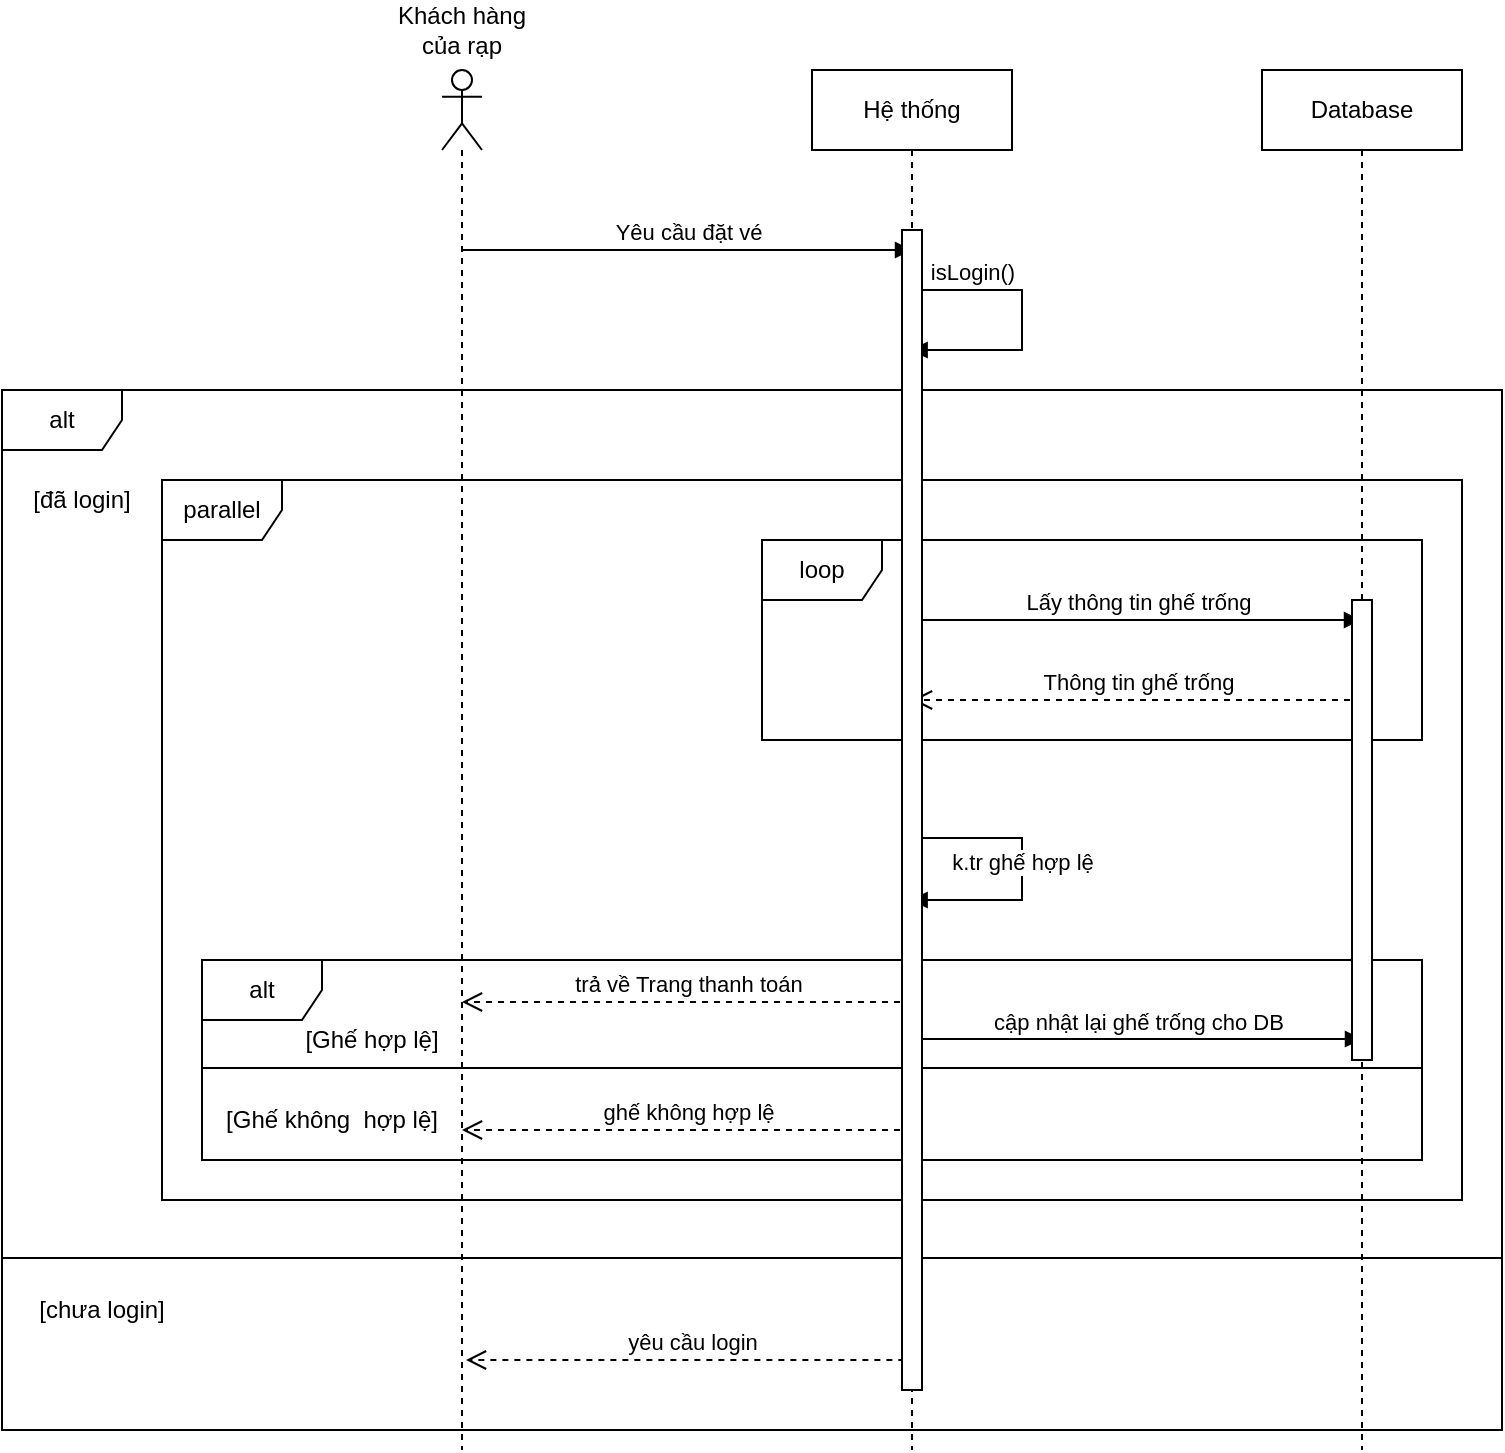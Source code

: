 <mxfile version="13.7.9" type="device"><diagram id="kgpKYQtTHZ0yAKxKKP6v" name="Page-1"><mxGraphModel dx="925" dy="628" grid="1" gridSize="10" guides="1" tooltips="1" connect="1" arrows="1" fold="1" page="1" pageScale="1" pageWidth="850" pageHeight="1100" math="0" shadow="0"><root><mxCell id="0"/><mxCell id="1" parent="0"/><mxCell id="mcO8uwgzdHSOXDd9awsV-8" value="" style="shape=umlLifeline;participant=umlActor;perimeter=lifelinePerimeter;whiteSpace=wrap;html=1;container=1;collapsible=0;recursiveResize=0;verticalAlign=top;spacingTop=36;outlineConnect=0;" vertex="1" parent="1"><mxGeometry x="300" y="80" width="20" height="690" as="geometry"/></mxCell><mxCell id="mcO8uwgzdHSOXDd9awsV-9" value="Hệ thống" style="shape=umlLifeline;perimeter=lifelinePerimeter;whiteSpace=wrap;html=1;container=1;collapsible=0;recursiveResize=0;outlineConnect=0;" vertex="1" parent="1"><mxGeometry x="485" y="80" width="100" height="690" as="geometry"/></mxCell><mxCell id="mcO8uwgzdHSOXDd9awsV-10" value="Database" style="shape=umlLifeline;perimeter=lifelinePerimeter;whiteSpace=wrap;html=1;container=1;collapsible=0;recursiveResize=0;outlineConnect=0;" vertex="1" parent="1"><mxGeometry x="710" y="80" width="100" height="690" as="geometry"/></mxCell><mxCell id="mcO8uwgzdHSOXDd9awsV-11" value="parallel" style="shape=umlFrame;whiteSpace=wrap;html=1;" vertex="1" parent="1"><mxGeometry x="160" y="285" width="650" height="360" as="geometry"/></mxCell><mxCell id="mcO8uwgzdHSOXDd9awsV-12" value="Lấy thông tin ghế trống" style="html=1;verticalAlign=bottom;endArrow=block;" edge="1" parent="1"><mxGeometry width="80" relative="1" as="geometry"><mxPoint x="535" y="355" as="sourcePoint"/><mxPoint x="759.5" y="355" as="targetPoint"/></mxGeometry></mxCell><mxCell id="mcO8uwgzdHSOXDd9awsV-13" value="Khách hàng của rạp" style="text;html=1;strokeColor=none;fillColor=none;align=center;verticalAlign=middle;whiteSpace=wrap;rounded=0;" vertex="1" parent="1"><mxGeometry x="270" y="50" width="80" height="20" as="geometry"/></mxCell><mxCell id="mcO8uwgzdHSOXDd9awsV-14" value="Thông tin ghế trống" style="html=1;verticalAlign=bottom;endArrow=open;dashed=1;endSize=8;" edge="1" parent="1"><mxGeometry relative="1" as="geometry"><mxPoint x="760" y="395" as="sourcePoint"/><mxPoint x="535" y="395" as="targetPoint"/></mxGeometry></mxCell><mxCell id="mcO8uwgzdHSOXDd9awsV-15" value="loop" style="shape=umlFrame;whiteSpace=wrap;html=1;" vertex="1" parent="1"><mxGeometry x="460" y="315" width="330" height="100" as="geometry"/></mxCell><mxCell id="mcO8uwgzdHSOXDd9awsV-16" value="Yêu cầu đặt vé" style="html=1;verticalAlign=bottom;endArrow=block;" edge="1" parent="1"><mxGeometry width="80" relative="1" as="geometry"><mxPoint x="310" y="170" as="sourcePoint"/><mxPoint x="535" y="170" as="targetPoint"/></mxGeometry></mxCell><mxCell id="mcO8uwgzdHSOXDd9awsV-17" value="isLogin()" style="html=1;verticalAlign=bottom;endArrow=block;rounded=0;" edge="1" parent="1"><mxGeometry x="-0.559" width="80" relative="1" as="geometry"><mxPoint x="534.324" y="190" as="sourcePoint"/><mxPoint x="534.324" y="220" as="targetPoint"/><Array as="points"><mxPoint x="560" y="190"/><mxPoint x="590" y="190"/><mxPoint x="590" y="200"/><mxPoint x="590" y="220"/><mxPoint x="550" y="220"/></Array><mxPoint as="offset"/></mxGeometry></mxCell><mxCell id="mcO8uwgzdHSOXDd9awsV-18" value="alt" style="shape=umlFrame;whiteSpace=wrap;html=1;" vertex="1" parent="1"><mxGeometry x="80" y="240" width="750" height="520" as="geometry"/></mxCell><mxCell id="mcO8uwgzdHSOXDd9awsV-19" value="k.tr ghế hợp lệ" style="html=1;verticalAlign=bottom;endArrow=block;rounded=0;" edge="1" parent="1"><mxGeometry x="0.076" width="80" relative="1" as="geometry"><mxPoint x="534.5" y="464" as="sourcePoint"/><mxPoint x="534.324" y="495" as="targetPoint"/><Array as="points"><mxPoint x="590" y="464"/><mxPoint x="590" y="495"/></Array><mxPoint as="offset"/></mxGeometry></mxCell><mxCell id="mcO8uwgzdHSOXDd9awsV-23" value="" style="line;strokeWidth=1;fillColor=none;align=left;verticalAlign=middle;spacingTop=-1;spacingLeft=3;spacingRight=3;rotatable=0;labelPosition=right;points=[];portConstraint=eastwest;" vertex="1" parent="1"><mxGeometry x="80" y="670" width="750" height="8" as="geometry"/></mxCell><mxCell id="mcO8uwgzdHSOXDd9awsV-24" value="alt" style="shape=umlFrame;whiteSpace=wrap;html=1;" vertex="1" parent="1"><mxGeometry x="180" y="525" width="610" height="100" as="geometry"/></mxCell><mxCell id="mcO8uwgzdHSOXDd9awsV-25" value="trả về Trang thanh toán" style="html=1;verticalAlign=bottom;endArrow=open;dashed=1;endSize=8;" edge="1" parent="1"><mxGeometry relative="1" as="geometry"><mxPoint x="535" y="546" as="sourcePoint"/><mxPoint x="310" y="546" as="targetPoint"/></mxGeometry></mxCell><mxCell id="mcO8uwgzdHSOXDd9awsV-27" value="ghế không hợp lệ" style="html=1;verticalAlign=bottom;endArrow=open;dashed=1;endSize=8;" edge="1" parent="1"><mxGeometry relative="1" as="geometry"><mxPoint x="535" y="610" as="sourcePoint"/><mxPoint x="310" y="610" as="targetPoint"/></mxGeometry></mxCell><mxCell id="mcO8uwgzdHSOXDd9awsV-28" value="" style="line;strokeWidth=1;fillColor=none;align=left;verticalAlign=middle;spacingTop=-1;spacingLeft=3;spacingRight=3;rotatable=0;labelPosition=right;points=[];portConstraint=eastwest;" vertex="1" parent="1"><mxGeometry x="180" y="575" width="610" height="8" as="geometry"/></mxCell><mxCell id="mcO8uwgzdHSOXDd9awsV-29" value="[Ghế hợp lệ]" style="text;html=1;strokeColor=none;fillColor=none;align=center;verticalAlign=middle;whiteSpace=wrap;rounded=0;" vertex="1" parent="1"><mxGeometry x="230" y="555" width="70" height="20" as="geometry"/></mxCell><mxCell id="mcO8uwgzdHSOXDd9awsV-30" value="[Ghế không&amp;nbsp; hợp lệ]" style="text;html=1;strokeColor=none;fillColor=none;align=center;verticalAlign=middle;whiteSpace=wrap;rounded=0;" vertex="1" parent="1"><mxGeometry x="190" y="595" width="110" height="20" as="geometry"/></mxCell><mxCell id="mcO8uwgzdHSOXDd9awsV-31" value="[đã login]" style="text;html=1;strokeColor=none;fillColor=none;align=center;verticalAlign=middle;whiteSpace=wrap;rounded=0;" vertex="1" parent="1"><mxGeometry x="90" y="285" width="60" height="20" as="geometry"/></mxCell><mxCell id="mcO8uwgzdHSOXDd9awsV-32" value="[chưa login]" style="text;html=1;strokeColor=none;fillColor=none;align=center;verticalAlign=middle;whiteSpace=wrap;rounded=0;" vertex="1" parent="1"><mxGeometry x="90" y="690" width="80" height="20" as="geometry"/></mxCell><mxCell id="mcO8uwgzdHSOXDd9awsV-33" value="yêu cầu login" style="html=1;verticalAlign=bottom;endArrow=open;dashed=1;endSize=8;" edge="1" parent="1"><mxGeometry relative="1" as="geometry"><mxPoint x="537.18" y="725" as="sourcePoint"/><mxPoint x="312.004" y="725" as="targetPoint"/></mxGeometry></mxCell><mxCell id="mcO8uwgzdHSOXDd9awsV-34" value="cập nhật lại ghế trống cho DB" style="html=1;verticalAlign=bottom;endArrow=block;" edge="1" parent="1"><mxGeometry width="80" relative="1" as="geometry"><mxPoint x="535" y="564.5" as="sourcePoint"/><mxPoint x="760" y="564.5" as="targetPoint"/></mxGeometry></mxCell><mxCell id="mcO8uwgzdHSOXDd9awsV-37" value="" style="html=1;points=[];perimeter=orthogonalPerimeter;" vertex="1" parent="1"><mxGeometry x="530" y="160" width="10" height="580" as="geometry"/></mxCell><mxCell id="mcO8uwgzdHSOXDd9awsV-38" value="" style="html=1;points=[];perimeter=orthogonalPerimeter;" vertex="1" parent="1"><mxGeometry x="755" y="345" width="10" height="230" as="geometry"/></mxCell></root></mxGraphModel></diagram></mxfile>